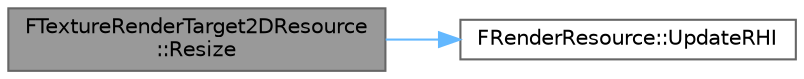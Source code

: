 digraph "FTextureRenderTarget2DResource::Resize"
{
 // INTERACTIVE_SVG=YES
 // LATEX_PDF_SIZE
  bgcolor="transparent";
  edge [fontname=Helvetica,fontsize=10,labelfontname=Helvetica,labelfontsize=10];
  node [fontname=Helvetica,fontsize=10,shape=box,height=0.2,width=0.4];
  rankdir="LR";
  Node1 [id="Node000001",label="FTextureRenderTarget2DResource\l::Resize",height=0.2,width=0.4,color="gray40", fillcolor="grey60", style="filled", fontcolor="black",tooltip=" "];
  Node1 -> Node2 [id="edge1_Node000001_Node000002",color="steelblue1",style="solid",tooltip=" "];
  Node2 [id="Node000002",label="FRenderResource::UpdateRHI",height=0.2,width=0.4,color="grey40", fillcolor="white", style="filled",URL="$d8/ddf/classFRenderResource.html#a9b966f6b9e9703edae77f8b6c8eda7e9",tooltip="If the resource's RHI resources have been initialized, then release and reinitialize it."];
}
